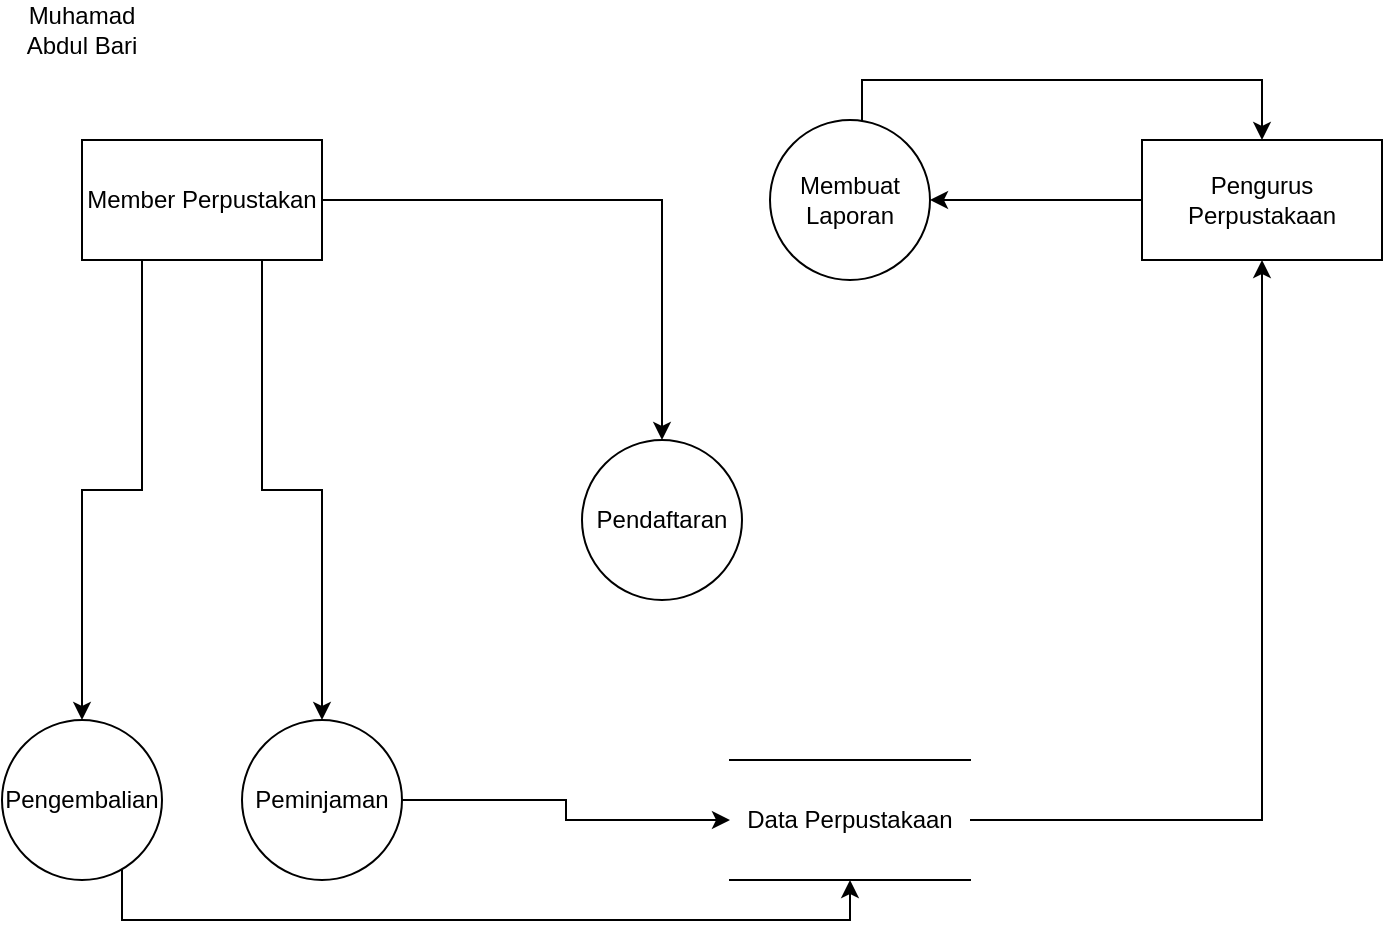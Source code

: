 <mxfile version="21.5.2" type="github">
  <diagram name="Page-1" id="nD4KJLcVbMspljPUOF7H">
    <mxGraphModel dx="880" dy="465" grid="1" gridSize="10" guides="1" tooltips="1" connect="1" arrows="1" fold="1" page="1" pageScale="1" pageWidth="827" pageHeight="1169" math="0" shadow="0">
      <root>
        <mxCell id="0" />
        <mxCell id="1" parent="0" />
        <mxCell id="ZY9e5aAo-hmeONISWIn_-14" style="edgeStyle=orthogonalEdgeStyle;rounded=0;orthogonalLoop=1;jettySize=auto;html=1;entryX=0.5;entryY=0;entryDx=0;entryDy=0;" edge="1" parent="1" source="ZY9e5aAo-hmeONISWIn_-1" target="ZY9e5aAo-hmeONISWIn_-5">
          <mxGeometry relative="1" as="geometry" />
        </mxCell>
        <mxCell id="ZY9e5aAo-hmeONISWIn_-15" style="edgeStyle=orthogonalEdgeStyle;rounded=0;orthogonalLoop=1;jettySize=auto;html=1;exitX=0.25;exitY=1;exitDx=0;exitDy=0;entryX=0.5;entryY=0;entryDx=0;entryDy=0;" edge="1" parent="1" source="ZY9e5aAo-hmeONISWIn_-1" target="ZY9e5aAo-hmeONISWIn_-3">
          <mxGeometry relative="1" as="geometry" />
        </mxCell>
        <mxCell id="ZY9e5aAo-hmeONISWIn_-16" style="edgeStyle=orthogonalEdgeStyle;rounded=0;orthogonalLoop=1;jettySize=auto;html=1;exitX=0.75;exitY=1;exitDx=0;exitDy=0;entryX=0.5;entryY=0;entryDx=0;entryDy=0;" edge="1" parent="1" source="ZY9e5aAo-hmeONISWIn_-1" target="ZY9e5aAo-hmeONISWIn_-4">
          <mxGeometry relative="1" as="geometry" />
        </mxCell>
        <mxCell id="ZY9e5aAo-hmeONISWIn_-1" value="Member Perpustakan" style="rounded=0;whiteSpace=wrap;html=1;" vertex="1" parent="1">
          <mxGeometry x="70" y="100" width="120" height="60" as="geometry" />
        </mxCell>
        <mxCell id="ZY9e5aAo-hmeONISWIn_-7" style="edgeStyle=orthogonalEdgeStyle;rounded=0;orthogonalLoop=1;jettySize=auto;html=1;entryX=1;entryY=0.5;entryDx=0;entryDy=0;" edge="1" parent="1" source="ZY9e5aAo-hmeONISWIn_-2" target="ZY9e5aAo-hmeONISWIn_-6">
          <mxGeometry relative="1" as="geometry" />
        </mxCell>
        <mxCell id="ZY9e5aAo-hmeONISWIn_-2" value="Pengurus Perpustakaan" style="rounded=0;whiteSpace=wrap;html=1;" vertex="1" parent="1">
          <mxGeometry x="600" y="100" width="120" height="60" as="geometry" />
        </mxCell>
        <mxCell id="ZY9e5aAo-hmeONISWIn_-13" style="edgeStyle=orthogonalEdgeStyle;rounded=0;orthogonalLoop=1;jettySize=auto;html=1;entryX=0.5;entryY=1;entryDx=0;entryDy=0;" edge="1" parent="1" source="ZY9e5aAo-hmeONISWIn_-3" target="ZY9e5aAo-hmeONISWIn_-9">
          <mxGeometry relative="1" as="geometry">
            <Array as="points">
              <mxPoint x="90" y="490" />
              <mxPoint x="454" y="490" />
            </Array>
          </mxGeometry>
        </mxCell>
        <mxCell id="ZY9e5aAo-hmeONISWIn_-3" value="Pengembalian" style="ellipse;whiteSpace=wrap;html=1;aspect=fixed;" vertex="1" parent="1">
          <mxGeometry x="30" y="390" width="80" height="80" as="geometry" />
        </mxCell>
        <mxCell id="ZY9e5aAo-hmeONISWIn_-12" style="edgeStyle=orthogonalEdgeStyle;rounded=0;orthogonalLoop=1;jettySize=auto;html=1;" edge="1" parent="1" source="ZY9e5aAo-hmeONISWIn_-4" target="ZY9e5aAo-hmeONISWIn_-9">
          <mxGeometry relative="1" as="geometry" />
        </mxCell>
        <mxCell id="ZY9e5aAo-hmeONISWIn_-4" value="Peminjaman" style="ellipse;whiteSpace=wrap;html=1;aspect=fixed;" vertex="1" parent="1">
          <mxGeometry x="150" y="390" width="80" height="80" as="geometry" />
        </mxCell>
        <mxCell id="ZY9e5aAo-hmeONISWIn_-5" value="Pendaftaran" style="ellipse;whiteSpace=wrap;html=1;aspect=fixed;" vertex="1" parent="1">
          <mxGeometry x="320" y="250" width="80" height="80" as="geometry" />
        </mxCell>
        <mxCell id="ZY9e5aAo-hmeONISWIn_-8" style="edgeStyle=orthogonalEdgeStyle;rounded=0;orthogonalLoop=1;jettySize=auto;html=1;entryX=0.5;entryY=0;entryDx=0;entryDy=0;" edge="1" parent="1" source="ZY9e5aAo-hmeONISWIn_-6" target="ZY9e5aAo-hmeONISWIn_-2">
          <mxGeometry relative="1" as="geometry">
            <Array as="points">
              <mxPoint x="460" y="70" />
              <mxPoint x="660" y="70" />
            </Array>
          </mxGeometry>
        </mxCell>
        <mxCell id="ZY9e5aAo-hmeONISWIn_-6" value="Membuat Laporan" style="ellipse;whiteSpace=wrap;html=1;aspect=fixed;" vertex="1" parent="1">
          <mxGeometry x="414" y="90" width="80" height="80" as="geometry" />
        </mxCell>
        <mxCell id="ZY9e5aAo-hmeONISWIn_-10" style="edgeStyle=orthogonalEdgeStyle;rounded=0;orthogonalLoop=1;jettySize=auto;html=1;entryX=0.5;entryY=1;entryDx=0;entryDy=0;" edge="1" parent="1" source="ZY9e5aAo-hmeONISWIn_-9" target="ZY9e5aAo-hmeONISWIn_-2">
          <mxGeometry relative="1" as="geometry" />
        </mxCell>
        <mxCell id="ZY9e5aAo-hmeONISWIn_-9" value="Data Perpustakaan" style="shape=partialRectangle;whiteSpace=wrap;html=1;left=0;right=0;fillColor=none;" vertex="1" parent="1">
          <mxGeometry x="394" y="410" width="120" height="60" as="geometry" />
        </mxCell>
        <mxCell id="ZY9e5aAo-hmeONISWIn_-17" value="Muhamad Abdul Bari" style="text;html=1;strokeColor=none;fillColor=none;align=center;verticalAlign=middle;whiteSpace=wrap;rounded=0;" vertex="1" parent="1">
          <mxGeometry x="40" y="30" width="60" height="30" as="geometry" />
        </mxCell>
      </root>
    </mxGraphModel>
  </diagram>
</mxfile>
